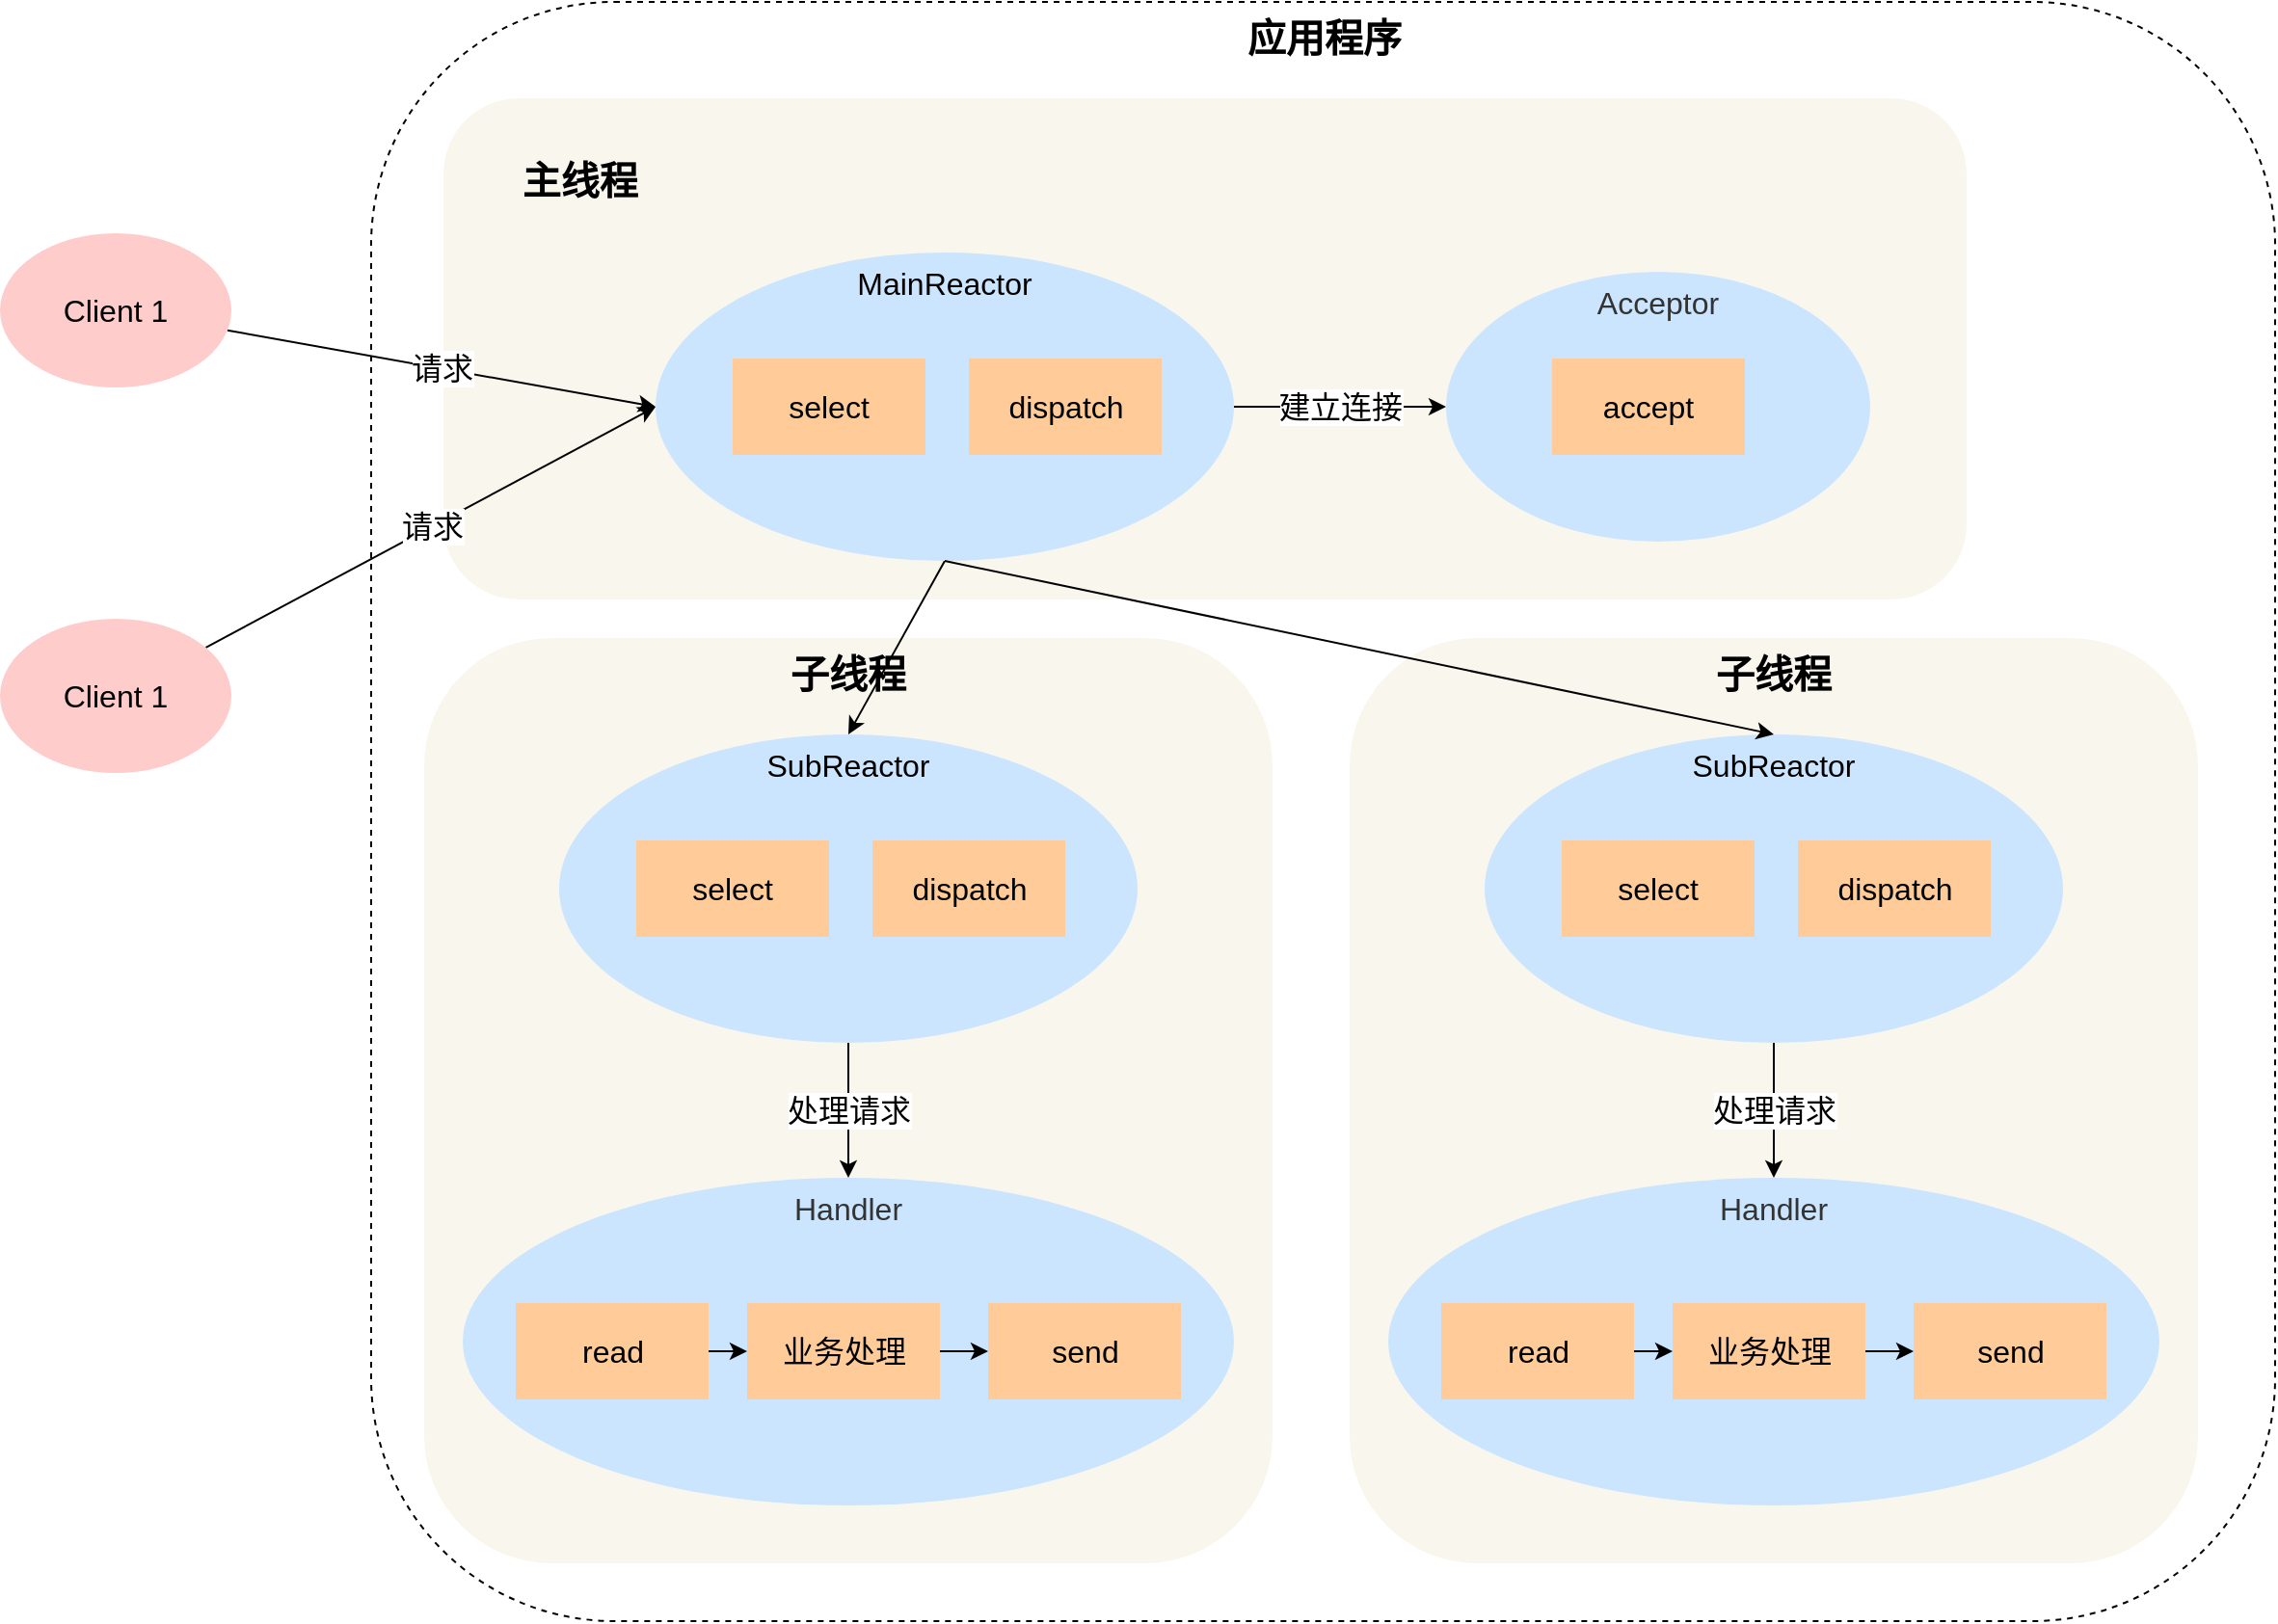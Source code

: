 <mxfile version="14.6.5" type="github">
  <diagram id="FaP1FRZkeEaly-lqHHDr" name="第 1 页">
    <mxGraphModel dx="1773" dy="574" grid="1" gridSize="10" guides="1" tooltips="1" connect="1" arrows="1" fold="1" page="1" pageScale="1" pageWidth="827" pageHeight="1169" math="0" shadow="0">
      <root>
        <mxCell id="0" />
        <mxCell id="1" parent="0" />
        <mxCell id="LLE1oKgkcayjzDM5cHJy-1" value="&lt;font style=&quot;font-size: 20px&quot;&gt;&lt;b&gt;应用程序&lt;/b&gt;&lt;/font&gt;" style="rounded=1;whiteSpace=wrap;html=1;labelBackgroundColor=none;fontSize=19;align=center;horizontal=1;verticalAlign=top;dashed=1;" parent="1" vertex="1">
          <mxGeometry x="-47.5" y="100" width="987.5" height="840" as="geometry" />
        </mxCell>
        <mxCell id="LLE1oKgkcayjzDM5cHJy-34" value="&lt;span style=&quot;font-size: 20px&quot;&gt;&lt;b&gt;子线程&lt;/b&gt;&lt;/span&gt;" style="rounded=1;whiteSpace=wrap;html=1;fontSize=16;align=center;verticalAlign=top;fillColor=#f9f7ed;strokeColor=none;" parent="1" vertex="1">
          <mxGeometry x="-20" y="430" width="440" height="480" as="geometry" />
        </mxCell>
        <mxCell id="LLE1oKgkcayjzDM5cHJy-4" value="&lt;span style=&quot;font-size: 20px&quot;&gt;&lt;b&gt;&lt;br&gt;&amp;nbsp; &amp;nbsp; &amp;nbsp; &amp;nbsp;主线程&lt;/b&gt;&lt;/span&gt;" style="rounded=1;whiteSpace=wrap;html=1;fontSize=16;align=left;verticalAlign=top;fillColor=#f9f7ed;strokeColor=none;" parent="1" vertex="1">
          <mxGeometry x="-10" y="150" width="790" height="260" as="geometry" />
        </mxCell>
        <mxCell id="LLE1oKgkcayjzDM5cHJy-6" value="&lt;span style=&quot;color: rgb(51 , 51 , 51) ; font-family: &amp;#34;pingfang sc&amp;#34; , &amp;#34;lantinghei sc&amp;#34; , &amp;#34;microsoft yahei&amp;#34; , &amp;#34;hiragino sans gb&amp;#34; , &amp;#34;microsoft sans serif&amp;#34; , &amp;#34;wenquanyi micro hei&amp;#34; , &amp;#34;helvetica&amp;#34; , sans-serif&quot;&gt;Handler&lt;/span&gt;" style="ellipse;whiteSpace=wrap;html=1;verticalAlign=top;fontSize=16;fillColor=#cce5ff;labelBackgroundColor=none;strokeColor=none;" parent="1" vertex="1">
          <mxGeometry y="710" width="400" height="170" as="geometry" />
        </mxCell>
        <mxCell id="LLE1oKgkcayjzDM5cHJy-7" value="建立连接" style="rounded=0;orthogonalLoop=1;jettySize=auto;html=1;entryX=0;entryY=0.5;entryDx=0;entryDy=0;fontSize=16;exitX=1;exitY=0.5;exitDx=0;exitDy=0;" parent="1" source="LLE1oKgkcayjzDM5cHJy-10" target="LLE1oKgkcayjzDM5cHJy-13" edge="1">
          <mxGeometry relative="1" as="geometry" />
        </mxCell>
        <mxCell id="LLE1oKgkcayjzDM5cHJy-8" value="处理请求" style="rounded=0;orthogonalLoop=1;jettySize=auto;html=1;entryX=0.5;entryY=0;entryDx=0;entryDy=0;fontSize=16;" parent="1" target="LLE1oKgkcayjzDM5cHJy-6" edge="1">
          <mxGeometry relative="1" as="geometry">
            <mxPoint x="200" y="640" as="sourcePoint" />
          </mxGeometry>
        </mxCell>
        <mxCell id="LLE1oKgkcayjzDM5cHJy-33" style="rounded=0;orthogonalLoop=1;jettySize=auto;html=1;entryX=0.5;entryY=0;entryDx=0;entryDy=0;exitX=0.5;exitY=1;exitDx=0;exitDy=0;" parent="1" source="LLE1oKgkcayjzDM5cHJy-10" target="LLE1oKgkcayjzDM5cHJy-30" edge="1">
          <mxGeometry relative="1" as="geometry" />
        </mxCell>
        <mxCell id="LLE1oKgkcayjzDM5cHJy-10" value="&lt;span style=&quot;font-size: 16px ; font-family: &amp;#34;pingfang sc&amp;#34; , &amp;#34;lantinghei sc&amp;#34; , &amp;#34;microsoft yahei&amp;#34; , &amp;#34;hiragino sans gb&amp;#34; , &amp;#34;microsoft sans serif&amp;#34; , &amp;#34;wenquanyi micro hei&amp;#34; , &amp;#34;helvetica&amp;#34; , sans-serif&quot;&gt;MainReactor&lt;/span&gt;" style="ellipse;html=1;verticalAlign=top;fontSize=16;fillColor=#cce5ff;whiteSpace=wrap;labelBackgroundColor=none;strokeColor=none;" parent="1" vertex="1">
          <mxGeometry x="100" y="230" width="300" height="160" as="geometry" />
        </mxCell>
        <mxCell id="LLE1oKgkcayjzDM5cHJy-11" value="select" style="rounded=0;whiteSpace=wrap;html=1;fontSize=16;fillColor=#ffcc99;strokeColor=none;" parent="1" vertex="1">
          <mxGeometry x="140" y="285" width="100" height="50" as="geometry" />
        </mxCell>
        <mxCell id="LLE1oKgkcayjzDM5cHJy-12" value="dispatch" style="rounded=0;whiteSpace=wrap;html=1;fontSize=16;fillColor=#ffcc99;strokeColor=none;" parent="1" vertex="1">
          <mxGeometry x="262.5" y="285" width="100" height="50" as="geometry" />
        </mxCell>
        <mxCell id="LLE1oKgkcayjzDM5cHJy-13" value="&lt;span style=&quot;color: rgb(51, 51, 51); font-family: &amp;quot;pingfang sc&amp;quot;, &amp;quot;lantinghei sc&amp;quot;, &amp;quot;microsoft yahei&amp;quot;, &amp;quot;hiragino sans gb&amp;quot;, &amp;quot;microsoft sans serif&amp;quot;, &amp;quot;wenquanyi micro hei&amp;quot;, helvetica, sans-serif;&quot;&gt;Acceptor&lt;/span&gt;" style="ellipse;whiteSpace=wrap;html=1;verticalAlign=top;fontSize=16;fillColor=#cce5ff;labelBackgroundColor=none;strokeColor=none;" parent="1" vertex="1">
          <mxGeometry x="510" y="240" width="220" height="140" as="geometry" />
        </mxCell>
        <mxCell id="LLE1oKgkcayjzDM5cHJy-14" value="accept" style="rounded=0;whiteSpace=wrap;html=1;fontSize=16;fillColor=#ffcc99;strokeColor=none;" parent="1" vertex="1">
          <mxGeometry x="565" y="285" width="100" height="50" as="geometry" />
        </mxCell>
        <mxCell id="LLE1oKgkcayjzDM5cHJy-15" value="send" style="rounded=0;whiteSpace=wrap;html=1;fontSize=16;fillColor=#ffcc99;strokeColor=none;" parent="1" vertex="1">
          <mxGeometry x="272.5" y="775" width="100" height="50" as="geometry" />
        </mxCell>
        <mxCell id="LLE1oKgkcayjzDM5cHJy-36" style="edgeStyle=none;rounded=0;orthogonalLoop=1;jettySize=auto;html=1;entryX=0;entryY=0.5;entryDx=0;entryDy=0;" parent="1" source="LLE1oKgkcayjzDM5cHJy-16" target="LLE1oKgkcayjzDM5cHJy-35" edge="1">
          <mxGeometry relative="1" as="geometry" />
        </mxCell>
        <mxCell id="LLE1oKgkcayjzDM5cHJy-16" value="read" style="rounded=0;whiteSpace=wrap;html=1;fontSize=16;fillColor=#ffcc99;strokeColor=none;" parent="1" vertex="1">
          <mxGeometry x="27.5" y="775" width="100" height="50" as="geometry" />
        </mxCell>
        <mxCell id="LLE1oKgkcayjzDM5cHJy-17" value="请求" style="edgeStyle=none;rounded=0;orthogonalLoop=1;jettySize=auto;html=1;fontSize=16;entryX=0;entryY=0.5;entryDx=0;entryDy=0;" parent="1" source="LLE1oKgkcayjzDM5cHJy-18" target="LLE1oKgkcayjzDM5cHJy-10" edge="1">
          <mxGeometry relative="1" as="geometry" />
        </mxCell>
        <mxCell id="LLE1oKgkcayjzDM5cHJy-18" value="Client 1" style="ellipse;whiteSpace=wrap;html=1;fontSize=16;fillColor=#ffcccc;strokeColor=none;" parent="1" vertex="1">
          <mxGeometry x="-240" y="220" width="120" height="80" as="geometry" />
        </mxCell>
        <mxCell id="LLE1oKgkcayjzDM5cHJy-19" value="请求" style="rounded=0;orthogonalLoop=1;jettySize=auto;html=1;entryX=0;entryY=0.5;entryDx=0;entryDy=0;fontSize=16;" parent="1" source="LLE1oKgkcayjzDM5cHJy-20" target="LLE1oKgkcayjzDM5cHJy-10" edge="1">
          <mxGeometry relative="1" as="geometry" />
        </mxCell>
        <mxCell id="LLE1oKgkcayjzDM5cHJy-20" value="Client 1" style="ellipse;whiteSpace=wrap;html=1;fontSize=16;fillColor=#ffcccc;strokeColor=none;" parent="1" vertex="1">
          <mxGeometry x="-240" y="420" width="120" height="80" as="geometry" />
        </mxCell>
        <mxCell id="LLE1oKgkcayjzDM5cHJy-30" value="&lt;span style=&quot;font-size: 16px ; font-family: &amp;#34;pingfang sc&amp;#34; , &amp;#34;lantinghei sc&amp;#34; , &amp;#34;microsoft yahei&amp;#34; , &amp;#34;hiragino sans gb&amp;#34; , &amp;#34;microsoft sans serif&amp;#34; , &amp;#34;wenquanyi micro hei&amp;#34; , &amp;#34;helvetica&amp;#34; , sans-serif&quot;&gt;SubReactor&lt;/span&gt;" style="ellipse;html=1;verticalAlign=top;fontSize=16;fillColor=#cce5ff;whiteSpace=wrap;labelBackgroundColor=none;strokeColor=none;" parent="1" vertex="1">
          <mxGeometry x="50" y="480" width="300" height="160" as="geometry" />
        </mxCell>
        <mxCell id="LLE1oKgkcayjzDM5cHJy-31" value="select" style="rounded=0;whiteSpace=wrap;html=1;fontSize=16;fillColor=#ffcc99;strokeColor=none;" parent="1" vertex="1">
          <mxGeometry x="90" y="535" width="100" height="50" as="geometry" />
        </mxCell>
        <mxCell id="LLE1oKgkcayjzDM5cHJy-32" value="dispatch" style="rounded=0;whiteSpace=wrap;html=1;fontSize=16;fillColor=#ffcc99;strokeColor=none;" parent="1" vertex="1">
          <mxGeometry x="212.5" y="535" width="100" height="50" as="geometry" />
        </mxCell>
        <mxCell id="LLE1oKgkcayjzDM5cHJy-37" style="edgeStyle=none;rounded=0;orthogonalLoop=1;jettySize=auto;html=1;entryX=0;entryY=0.5;entryDx=0;entryDy=0;" parent="1" source="LLE1oKgkcayjzDM5cHJy-35" target="LLE1oKgkcayjzDM5cHJy-15" edge="1">
          <mxGeometry relative="1" as="geometry" />
        </mxCell>
        <mxCell id="LLE1oKgkcayjzDM5cHJy-35" value="业务处理" style="rounded=0;whiteSpace=wrap;html=1;fontSize=16;fillColor=#ffcc99;strokeColor=none;" parent="1" vertex="1">
          <mxGeometry x="147.5" y="775" width="100" height="50" as="geometry" />
        </mxCell>
        <mxCell id="jzSRc6dBH1GZ7ONXzAgu-1" value="&lt;span style=&quot;font-size: 20px&quot;&gt;&lt;b&gt;子线程&lt;/b&gt;&lt;/span&gt;" style="rounded=1;whiteSpace=wrap;html=1;fontSize=16;align=center;verticalAlign=top;fillColor=#f9f7ed;strokeColor=none;" parent="1" vertex="1">
          <mxGeometry x="460" y="430" width="440" height="480" as="geometry" />
        </mxCell>
        <mxCell id="jzSRc6dBH1GZ7ONXzAgu-2" value="&lt;span style=&quot;color: rgb(51 , 51 , 51) ; font-family: &amp;#34;pingfang sc&amp;#34; , &amp;#34;lantinghei sc&amp;#34; , &amp;#34;microsoft yahei&amp;#34; , &amp;#34;hiragino sans gb&amp;#34; , &amp;#34;microsoft sans serif&amp;#34; , &amp;#34;wenquanyi micro hei&amp;#34; , &amp;#34;helvetica&amp;#34; , sans-serif&quot;&gt;Handler&lt;/span&gt;" style="ellipse;whiteSpace=wrap;html=1;verticalAlign=top;fontSize=16;fillColor=#cce5ff;labelBackgroundColor=none;strokeColor=none;" parent="1" vertex="1">
          <mxGeometry x="480" y="710" width="400" height="170" as="geometry" />
        </mxCell>
        <mxCell id="jzSRc6dBH1GZ7ONXzAgu-3" value="处理请求" style="rounded=0;orthogonalLoop=1;jettySize=auto;html=1;entryX=0.5;entryY=0;entryDx=0;entryDy=0;fontSize=16;" parent="1" target="jzSRc6dBH1GZ7ONXzAgu-2" edge="1">
          <mxGeometry relative="1" as="geometry">
            <mxPoint x="680" y="640" as="sourcePoint" />
          </mxGeometry>
        </mxCell>
        <mxCell id="jzSRc6dBH1GZ7ONXzAgu-4" value="send" style="rounded=0;whiteSpace=wrap;html=1;fontSize=16;fillColor=#ffcc99;strokeColor=none;" parent="1" vertex="1">
          <mxGeometry x="752.5" y="775" width="100" height="50" as="geometry" />
        </mxCell>
        <mxCell id="jzSRc6dBH1GZ7ONXzAgu-5" style="edgeStyle=none;rounded=0;orthogonalLoop=1;jettySize=auto;html=1;entryX=0;entryY=0.5;entryDx=0;entryDy=0;" parent="1" source="jzSRc6dBH1GZ7ONXzAgu-6" target="jzSRc6dBH1GZ7ONXzAgu-11" edge="1">
          <mxGeometry relative="1" as="geometry" />
        </mxCell>
        <mxCell id="jzSRc6dBH1GZ7ONXzAgu-6" value="read" style="rounded=0;whiteSpace=wrap;html=1;fontSize=16;fillColor=#ffcc99;strokeColor=none;" parent="1" vertex="1">
          <mxGeometry x="507.5" y="775" width="100" height="50" as="geometry" />
        </mxCell>
        <mxCell id="jzSRc6dBH1GZ7ONXzAgu-7" value="&lt;span style=&quot;font-size: 16px ; font-family: &amp;#34;pingfang sc&amp;#34; , &amp;#34;lantinghei sc&amp;#34; , &amp;#34;microsoft yahei&amp;#34; , &amp;#34;hiragino sans gb&amp;#34; , &amp;#34;microsoft sans serif&amp;#34; , &amp;#34;wenquanyi micro hei&amp;#34; , &amp;#34;helvetica&amp;#34; , sans-serif&quot;&gt;SubReactor&lt;/span&gt;" style="ellipse;html=1;verticalAlign=top;fontSize=16;fillColor=#cce5ff;whiteSpace=wrap;labelBackgroundColor=none;strokeColor=none;" parent="1" vertex="1">
          <mxGeometry x="530" y="480" width="300" height="160" as="geometry" />
        </mxCell>
        <mxCell id="jzSRc6dBH1GZ7ONXzAgu-8" value="select" style="rounded=0;whiteSpace=wrap;html=1;fontSize=16;fillColor=#ffcc99;strokeColor=none;" parent="1" vertex="1">
          <mxGeometry x="570" y="535" width="100" height="50" as="geometry" />
        </mxCell>
        <mxCell id="jzSRc6dBH1GZ7ONXzAgu-9" value="dispatch" style="rounded=0;whiteSpace=wrap;html=1;fontSize=16;fillColor=#ffcc99;strokeColor=none;" parent="1" vertex="1">
          <mxGeometry x="692.5" y="535" width="100" height="50" as="geometry" />
        </mxCell>
        <mxCell id="jzSRc6dBH1GZ7ONXzAgu-10" style="edgeStyle=none;rounded=0;orthogonalLoop=1;jettySize=auto;html=1;entryX=0;entryY=0.5;entryDx=0;entryDy=0;" parent="1" source="jzSRc6dBH1GZ7ONXzAgu-11" target="jzSRc6dBH1GZ7ONXzAgu-4" edge="1">
          <mxGeometry relative="1" as="geometry" />
        </mxCell>
        <mxCell id="jzSRc6dBH1GZ7ONXzAgu-11" value="业务处理" style="rounded=0;whiteSpace=wrap;html=1;fontSize=16;fillColor=#ffcc99;strokeColor=none;" parent="1" vertex="1">
          <mxGeometry x="627.5" y="775" width="100" height="50" as="geometry" />
        </mxCell>
        <mxCell id="CrC1yQSCIwz6FJamecCD-1" style="rounded=0;orthogonalLoop=1;jettySize=auto;html=1;entryX=0.5;entryY=0;entryDx=0;entryDy=0;exitX=0.5;exitY=1;exitDx=0;exitDy=0;" edge="1" parent="1" source="LLE1oKgkcayjzDM5cHJy-10" target="jzSRc6dBH1GZ7ONXzAgu-7">
          <mxGeometry relative="1" as="geometry" />
        </mxCell>
      </root>
    </mxGraphModel>
  </diagram>
</mxfile>
